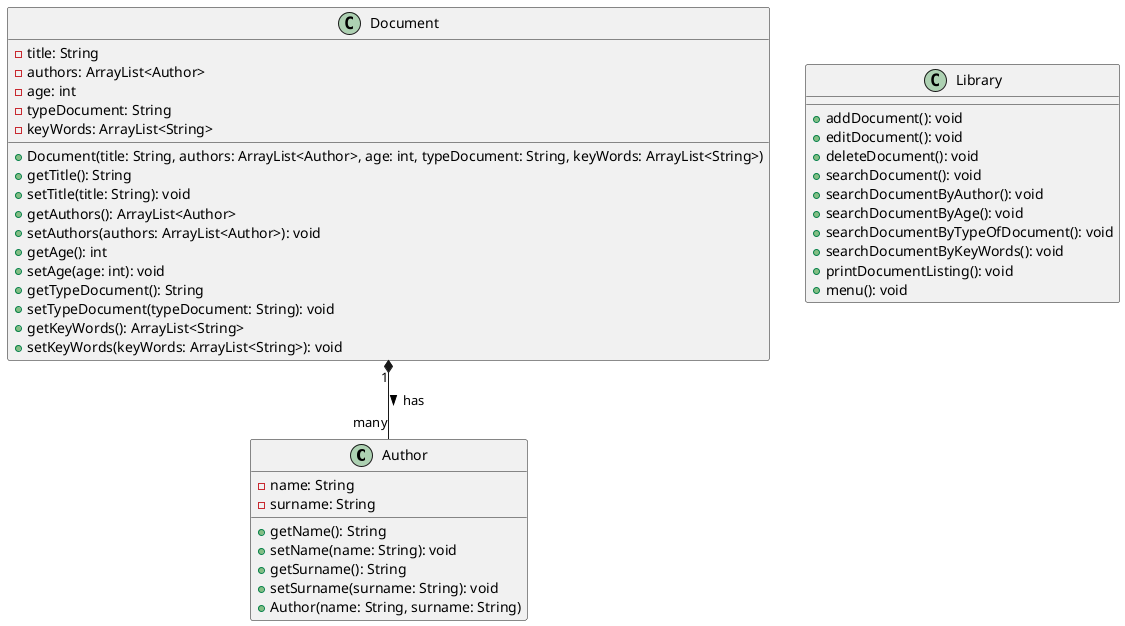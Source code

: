 @startuml
class Author {
  - name: String
  - surname: String
  + getName(): String
  + setName(name: String): void
  + getSurname(): String
  + setSurname(surname: String): void
  + Author(name: String, surname: String)
}

class Document {
  - title: String
  - authors: ArrayList<Author>
  - age: int
  - typeDocument: String
  - keyWords: ArrayList<String>
  + Document(title: String, authors: ArrayList<Author>, age: int, typeDocument: String, keyWords: ArrayList<String>)
  + getTitle(): String
  + setTitle(title: String): void
  + getAuthors(): ArrayList<Author>
  + setAuthors(authors: ArrayList<Author>): void
  + getAge(): int
  + setAge(age: int): void
  + getTypeDocument(): String
  + setTypeDocument(typeDocument: String): void
  + getKeyWords(): ArrayList<String>
  + setKeyWords(keyWords: ArrayList<String>): void
}

class Library {
  + addDocument(): void
  + editDocument(): void
  + deleteDocument(): void
  + searchDocument(): void
  + searchDocumentByAuthor(): void
  + searchDocumentByAge(): void
  + searchDocumentByTypeOfDocument(): void
  + searchDocumentByKeyWords(): void
  + printDocumentListing(): void
  + menu(): void
}

Document "1" *-- "many" Author : has >
@enduml
